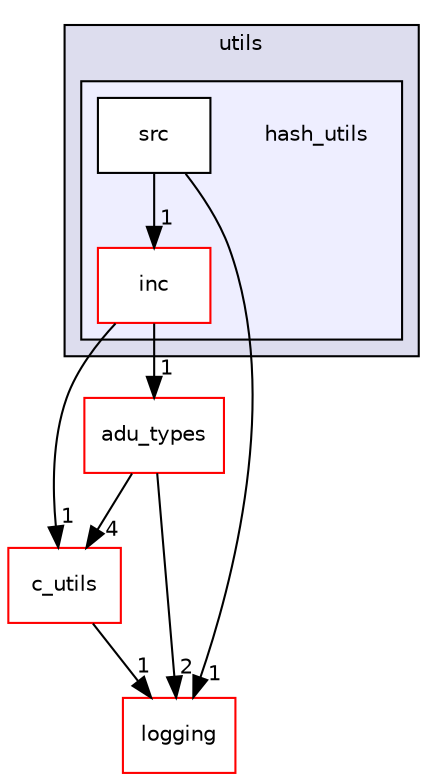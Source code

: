 digraph "src/utils/hash_utils" {
  compound=true
  node [ fontsize="10", fontname="Helvetica"];
  edge [ labelfontsize="10", labelfontname="Helvetica"];
  subgraph clusterdir_313caf1132e152dd9b58bea13a4052ca {
    graph [ bgcolor="#ddddee", pencolor="black", label="utils" fontname="Helvetica", fontsize="10", URL="dir_313caf1132e152dd9b58bea13a4052ca.html"]
  subgraph clusterdir_d79cf084cb36c5767d291e1630aa482f {
    graph [ bgcolor="#eeeeff", pencolor="black", label="" URL="dir_d79cf084cb36c5767d291e1630aa482f.html"];
    dir_d79cf084cb36c5767d291e1630aa482f [shape=plaintext label="hash_utils"];
    dir_dca2f764c0f0bc9392536717f336a988 [shape=box label="inc" color="red" fillcolor="white" style="filled" URL="dir_dca2f764c0f0bc9392536717f336a988.html"];
    dir_fe653382395033642c9c2178107419d9 [shape=box label="src" color="black" fillcolor="white" style="filled" URL="dir_fe653382395033642c9c2178107419d9.html"];
  }
  }
  dir_2fa9b52a3673ed0f8fcfc3f4f3ae93e3 [shape=box label="adu_types" fillcolor="white" style="filled" color="red" URL="dir_2fa9b52a3673ed0f8fcfc3f4f3ae93e3.html"];
  dir_defa76d82d084e8131791c5f3e6d181e [shape=box label="c_utils" fillcolor="white" style="filled" color="red" URL="dir_defa76d82d084e8131791c5f3e6d181e.html"];
  dir_b3320b59a4aa4a7431bc8488b87009bf [shape=box label="logging" fillcolor="white" style="filled" color="red" URL="dir_b3320b59a4aa4a7431bc8488b87009bf.html"];
  dir_2fa9b52a3673ed0f8fcfc3f4f3ae93e3->dir_defa76d82d084e8131791c5f3e6d181e [headlabel="4", labeldistance=1.5 headhref="dir_000003_000155.html"];
  dir_2fa9b52a3673ed0f8fcfc3f4f3ae93e3->dir_b3320b59a4aa4a7431bc8488b87009bf [headlabel="2", labeldistance=1.5 headhref="dir_000003_000143.html"];
  dir_dca2f764c0f0bc9392536717f336a988->dir_2fa9b52a3673ed0f8fcfc3f4f3ae93e3 [headlabel="1", labeldistance=1.5 headhref="dir_000191_000003.html"];
  dir_dca2f764c0f0bc9392536717f336a988->dir_defa76d82d084e8131791c5f3e6d181e [headlabel="1", labeldistance=1.5 headhref="dir_000191_000155.html"];
  dir_defa76d82d084e8131791c5f3e6d181e->dir_b3320b59a4aa4a7431bc8488b87009bf [headlabel="1", labeldistance=1.5 headhref="dir_000155_000143.html"];
  dir_fe653382395033642c9c2178107419d9->dir_dca2f764c0f0bc9392536717f336a988 [headlabel="1", labeldistance=1.5 headhref="dir_000193_000191.html"];
  dir_fe653382395033642c9c2178107419d9->dir_b3320b59a4aa4a7431bc8488b87009bf [headlabel="1", labeldistance=1.5 headhref="dir_000193_000143.html"];
}
